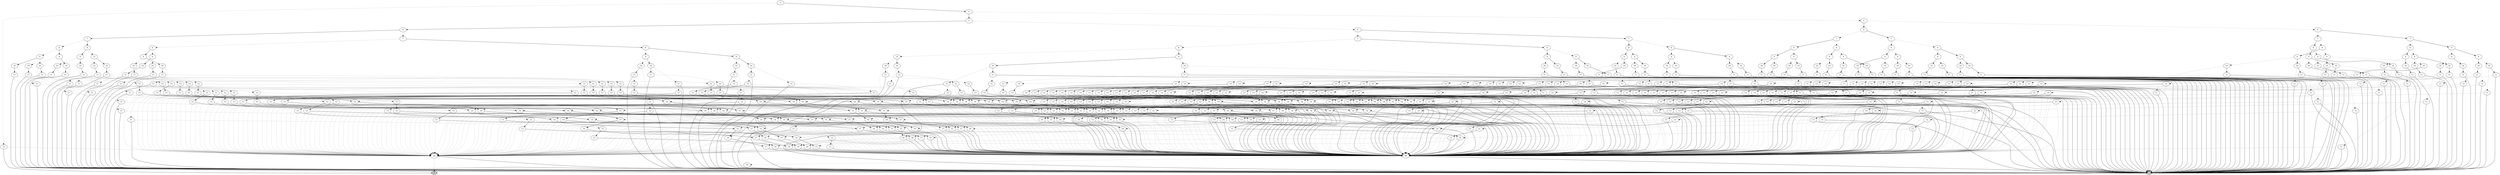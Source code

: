 digraph G {
0 [shape=box, label="0", style=filled, shape=box, height=0.3, width=0.3];
1 [shape=box, label="1", style=filled, shape=box, height=0.3, width=0.3];
197391 [label="3"];
197391 -> 193586 [style=dotted];
197391 -> 197390 [style=filled];
193586 [label="11"];
193586 -> 42 [style=dotted];
193586 -> 0 [style=filled];
42 [label="20"];
42 -> 0 [style=dotted];
42 -> 1 [style=filled];
197390 [label="4"];
197390 -> 197134 [style=dotted];
197390 -> 197389 [style=filled];
197134 [label="5"];
197134 -> 196974 [style=dotted];
197134 -> 197133 [style=filled];
196974 [label="6"];
196974 -> 196878 [style=dotted];
196974 -> 196973 [style=filled];
196878 [label="7"];
196878 -> 196822 [style=dotted];
196878 -> 196877 [style=filled];
196822 [label="8"];
196822 -> 196790 [style=dotted];
196822 -> 196821 [style=filled];
196790 [label="9"];
196790 -> 196772 [style=dotted];
196790 -> 196789 [style=filled];
196772 [label="10"];
196772 -> 196762 [style=dotted];
196772 -> 196771 [style=filled];
196762 [label="11"];
196762 -> 196761 [style=dotted];
196762 -> 1 [style=filled];
196761 [label="20"];
196761 -> 154 [style=dotted];
196761 -> 1 [style=filled];
154 [label="76"];
154 -> 0 [style=dotted];
154 -> 1 [style=filled];
196771 [label="11"];
196771 -> 196770 [style=dotted];
196771 -> 1 [style=filled];
196770 [label="12"];
196770 -> 196761 [style=dotted];
196770 -> 196769 [style=filled];
196769 [label="13"];
196769 -> 196768 [style=dotted];
196769 -> 196761 [style=filled];
196768 [label="14"];
196768 -> 196767 [style=dotted];
196768 -> 196761 [style=filled];
196767 [label="15"];
196767 -> 196766 [style=dotted];
196767 -> 196761 [style=filled];
196766 [label="16"];
196766 -> 196765 [style=dotted];
196766 -> 196761 [style=filled];
196765 [label="17"];
196765 -> 196764 [style=dotted];
196765 -> 196761 [style=filled];
196764 [label="18"];
196764 -> 196763 [style=dotted];
196764 -> 196761 [style=filled];
196763 [label="19"];
196763 -> 42 [style=dotted];
196763 -> 196761 [style=filled];
196789 [label="10"];
196789 -> 196780 [style=dotted];
196789 -> 196788 [style=filled];
196780 [label="11"];
196780 -> 196779 [style=dotted];
196780 -> 1 [style=filled];
196779 [label="12"];
196779 -> 196761 [style=dotted];
196779 -> 196778 [style=filled];
196778 [label="13"];
196778 -> 196777 [style=dotted];
196778 -> 196761 [style=filled];
196777 [label="14"];
196777 -> 196776 [style=dotted];
196777 -> 196761 [style=filled];
196776 [label="15"];
196776 -> 196775 [style=dotted];
196776 -> 196761 [style=filled];
196775 [label="16"];
196775 -> 196774 [style=dotted];
196775 -> 196761 [style=filled];
196774 [label="17"];
196774 -> 196773 [style=dotted];
196774 -> 196761 [style=filled];
196773 [label="18"];
196773 -> 42 [style=dotted];
196773 -> 196761 [style=filled];
196788 [label="11"];
196788 -> 196787 [style=dotted];
196788 -> 1 [style=filled];
196787 [label="12"];
196787 -> 196761 [style=dotted];
196787 -> 196786 [style=filled];
196786 [label="13"];
196786 -> 196785 [style=dotted];
196786 -> 196761 [style=filled];
196785 [label="14"];
196785 -> 196784 [style=dotted];
196785 -> 196761 [style=filled];
196784 [label="15"];
196784 -> 196783 [style=dotted];
196784 -> 196761 [style=filled];
196783 [label="16"];
196783 -> 196782 [style=dotted];
196783 -> 196761 [style=filled];
196782 [label="17"];
196782 -> 196781 [style=dotted];
196782 -> 196761 [style=filled];
196781 [label="18"];
196781 -> 42 [style=dotted];
196781 -> 196763 [style=filled];
196821 [label="9"];
196821 -> 196805 [style=dotted];
196821 -> 196820 [style=filled];
196805 [label="10"];
196805 -> 196797 [style=dotted];
196805 -> 196804 [style=filled];
196797 [label="11"];
196797 -> 196796 [style=dotted];
196797 -> 1 [style=filled];
196796 [label="12"];
196796 -> 196761 [style=dotted];
196796 -> 196795 [style=filled];
196795 [label="13"];
196795 -> 196794 [style=dotted];
196795 -> 196761 [style=filled];
196794 [label="14"];
196794 -> 196793 [style=dotted];
196794 -> 196761 [style=filled];
196793 [label="15"];
196793 -> 196792 [style=dotted];
196793 -> 196761 [style=filled];
196792 [label="16"];
196792 -> 196791 [style=dotted];
196792 -> 196761 [style=filled];
196791 [label="17"];
196791 -> 42 [style=dotted];
196791 -> 196761 [style=filled];
196804 [label="11"];
196804 -> 196803 [style=dotted];
196804 -> 1 [style=filled];
196803 [label="12"];
196803 -> 196761 [style=dotted];
196803 -> 196802 [style=filled];
196802 [label="13"];
196802 -> 196801 [style=dotted];
196802 -> 196761 [style=filled];
196801 [label="14"];
196801 -> 196800 [style=dotted];
196801 -> 196761 [style=filled];
196800 [label="15"];
196800 -> 196799 [style=dotted];
196800 -> 196761 [style=filled];
196799 [label="16"];
196799 -> 196798 [style=dotted];
196799 -> 196761 [style=filled];
196798 [label="17"];
196798 -> 42 [style=dotted];
196798 -> 196764 [style=filled];
196820 [label="10"];
196820 -> 196812 [style=dotted];
196820 -> 196819 [style=filled];
196812 [label="11"];
196812 -> 196811 [style=dotted];
196812 -> 1 [style=filled];
196811 [label="12"];
196811 -> 196761 [style=dotted];
196811 -> 196810 [style=filled];
196810 [label="13"];
196810 -> 196809 [style=dotted];
196810 -> 196761 [style=filled];
196809 [label="14"];
196809 -> 196808 [style=dotted];
196809 -> 196761 [style=filled];
196808 [label="15"];
196808 -> 196807 [style=dotted];
196808 -> 196761 [style=filled];
196807 [label="16"];
196807 -> 196806 [style=dotted];
196807 -> 196761 [style=filled];
196806 [label="17"];
196806 -> 42 [style=dotted];
196806 -> 196773 [style=filled];
196819 [label="11"];
196819 -> 196818 [style=dotted];
196819 -> 1 [style=filled];
196818 [label="12"];
196818 -> 196761 [style=dotted];
196818 -> 196817 [style=filled];
196817 [label="13"];
196817 -> 196816 [style=dotted];
196817 -> 196761 [style=filled];
196816 [label="14"];
196816 -> 196815 [style=dotted];
196816 -> 196761 [style=filled];
196815 [label="15"];
196815 -> 196814 [style=dotted];
196815 -> 196761 [style=filled];
196814 [label="16"];
196814 -> 196813 [style=dotted];
196814 -> 196761 [style=filled];
196813 [label="17"];
196813 -> 42 [style=dotted];
196813 -> 196781 [style=filled];
196877 [label="8"];
196877 -> 196849 [style=dotted];
196877 -> 196876 [style=filled];
196849 [label="9"];
196849 -> 196835 [style=dotted];
196849 -> 196848 [style=filled];
196835 [label="10"];
196835 -> 196828 [style=dotted];
196835 -> 196834 [style=filled];
196828 [label="11"];
196828 -> 196827 [style=dotted];
196828 -> 1 [style=filled];
196827 [label="12"];
196827 -> 196761 [style=dotted];
196827 -> 196826 [style=filled];
196826 [label="13"];
196826 -> 196825 [style=dotted];
196826 -> 196761 [style=filled];
196825 [label="14"];
196825 -> 196824 [style=dotted];
196825 -> 196761 [style=filled];
196824 [label="15"];
196824 -> 196823 [style=dotted];
196824 -> 196761 [style=filled];
196823 [label="16"];
196823 -> 42 [style=dotted];
196823 -> 196761 [style=filled];
196834 [label="11"];
196834 -> 196833 [style=dotted];
196834 -> 1 [style=filled];
196833 [label="12"];
196833 -> 196761 [style=dotted];
196833 -> 196832 [style=filled];
196832 [label="13"];
196832 -> 196831 [style=dotted];
196832 -> 196761 [style=filled];
196831 [label="14"];
196831 -> 196830 [style=dotted];
196831 -> 196761 [style=filled];
196830 [label="15"];
196830 -> 196829 [style=dotted];
196830 -> 196761 [style=filled];
196829 [label="16"];
196829 -> 42 [style=dotted];
196829 -> 196765 [style=filled];
196848 [label="10"];
196848 -> 196841 [style=dotted];
196848 -> 196847 [style=filled];
196841 [label="11"];
196841 -> 196840 [style=dotted];
196841 -> 1 [style=filled];
196840 [label="12"];
196840 -> 196761 [style=dotted];
196840 -> 196839 [style=filled];
196839 [label="13"];
196839 -> 196838 [style=dotted];
196839 -> 196761 [style=filled];
196838 [label="14"];
196838 -> 196837 [style=dotted];
196838 -> 196761 [style=filled];
196837 [label="15"];
196837 -> 196836 [style=dotted];
196837 -> 196761 [style=filled];
196836 [label="16"];
196836 -> 42 [style=dotted];
196836 -> 196774 [style=filled];
196847 [label="11"];
196847 -> 196846 [style=dotted];
196847 -> 1 [style=filled];
196846 [label="12"];
196846 -> 196761 [style=dotted];
196846 -> 196845 [style=filled];
196845 [label="13"];
196845 -> 196844 [style=dotted];
196845 -> 196761 [style=filled];
196844 [label="14"];
196844 -> 196843 [style=dotted];
196844 -> 196761 [style=filled];
196843 [label="15"];
196843 -> 196842 [style=dotted];
196843 -> 196761 [style=filled];
196842 [label="16"];
196842 -> 42 [style=dotted];
196842 -> 196782 [style=filled];
196876 [label="9"];
196876 -> 196862 [style=dotted];
196876 -> 196875 [style=filled];
196862 [label="10"];
196862 -> 196855 [style=dotted];
196862 -> 196861 [style=filled];
196855 [label="11"];
196855 -> 196854 [style=dotted];
196855 -> 1 [style=filled];
196854 [label="12"];
196854 -> 196761 [style=dotted];
196854 -> 196853 [style=filled];
196853 [label="13"];
196853 -> 196852 [style=dotted];
196853 -> 196761 [style=filled];
196852 [label="14"];
196852 -> 196851 [style=dotted];
196852 -> 196761 [style=filled];
196851 [label="15"];
196851 -> 196850 [style=dotted];
196851 -> 196761 [style=filled];
196850 [label="16"];
196850 -> 42 [style=dotted];
196850 -> 196791 [style=filled];
196861 [label="11"];
196861 -> 196860 [style=dotted];
196861 -> 1 [style=filled];
196860 [label="12"];
196860 -> 196761 [style=dotted];
196860 -> 196859 [style=filled];
196859 [label="13"];
196859 -> 196858 [style=dotted];
196859 -> 196761 [style=filled];
196858 [label="14"];
196858 -> 196857 [style=dotted];
196858 -> 196761 [style=filled];
196857 [label="15"];
196857 -> 196856 [style=dotted];
196857 -> 196761 [style=filled];
196856 [label="16"];
196856 -> 42 [style=dotted];
196856 -> 196798 [style=filled];
196875 [label="10"];
196875 -> 196868 [style=dotted];
196875 -> 196874 [style=filled];
196868 [label="11"];
196868 -> 196867 [style=dotted];
196868 -> 1 [style=filled];
196867 [label="12"];
196867 -> 196761 [style=dotted];
196867 -> 196866 [style=filled];
196866 [label="13"];
196866 -> 196865 [style=dotted];
196866 -> 196761 [style=filled];
196865 [label="14"];
196865 -> 196864 [style=dotted];
196865 -> 196761 [style=filled];
196864 [label="15"];
196864 -> 196863 [style=dotted];
196864 -> 196761 [style=filled];
196863 [label="16"];
196863 -> 42 [style=dotted];
196863 -> 196806 [style=filled];
196874 [label="11"];
196874 -> 196873 [style=dotted];
196874 -> 1 [style=filled];
196873 [label="12"];
196873 -> 196761 [style=dotted];
196873 -> 196872 [style=filled];
196872 [label="13"];
196872 -> 196871 [style=dotted];
196872 -> 196761 [style=filled];
196871 [label="14"];
196871 -> 196870 [style=dotted];
196871 -> 196761 [style=filled];
196870 [label="15"];
196870 -> 196869 [style=dotted];
196870 -> 196761 [style=filled];
196869 [label="16"];
196869 -> 42 [style=dotted];
196869 -> 196813 [style=filled];
196973 [label="7"];
196973 -> 196925 [style=dotted];
196973 -> 196972 [style=filled];
196925 [label="8"];
196925 -> 196901 [style=dotted];
196925 -> 196924 [style=filled];
196901 [label="9"];
196901 -> 196889 [style=dotted];
196901 -> 196900 [style=filled];
196889 [label="10"];
196889 -> 196883 [style=dotted];
196889 -> 196888 [style=filled];
196883 [label="11"];
196883 -> 196882 [style=dotted];
196883 -> 1 [style=filled];
196882 [label="12"];
196882 -> 196761 [style=dotted];
196882 -> 196881 [style=filled];
196881 [label="13"];
196881 -> 196880 [style=dotted];
196881 -> 196761 [style=filled];
196880 [label="14"];
196880 -> 196879 [style=dotted];
196880 -> 196761 [style=filled];
196879 [label="15"];
196879 -> 42 [style=dotted];
196879 -> 196761 [style=filled];
196888 [label="11"];
196888 -> 196887 [style=dotted];
196888 -> 1 [style=filled];
196887 [label="12"];
196887 -> 196761 [style=dotted];
196887 -> 196886 [style=filled];
196886 [label="13"];
196886 -> 196885 [style=dotted];
196886 -> 196761 [style=filled];
196885 [label="14"];
196885 -> 196884 [style=dotted];
196885 -> 196761 [style=filled];
196884 [label="15"];
196884 -> 42 [style=dotted];
196884 -> 196766 [style=filled];
196900 [label="10"];
196900 -> 196894 [style=dotted];
196900 -> 196899 [style=filled];
196894 [label="11"];
196894 -> 196893 [style=dotted];
196894 -> 1 [style=filled];
196893 [label="12"];
196893 -> 196761 [style=dotted];
196893 -> 196892 [style=filled];
196892 [label="13"];
196892 -> 196891 [style=dotted];
196892 -> 196761 [style=filled];
196891 [label="14"];
196891 -> 196890 [style=dotted];
196891 -> 196761 [style=filled];
196890 [label="15"];
196890 -> 42 [style=dotted];
196890 -> 196775 [style=filled];
196899 [label="11"];
196899 -> 196898 [style=dotted];
196899 -> 1 [style=filled];
196898 [label="12"];
196898 -> 196761 [style=dotted];
196898 -> 196897 [style=filled];
196897 [label="13"];
196897 -> 196896 [style=dotted];
196897 -> 196761 [style=filled];
196896 [label="14"];
196896 -> 196895 [style=dotted];
196896 -> 196761 [style=filled];
196895 [label="15"];
196895 -> 42 [style=dotted];
196895 -> 196783 [style=filled];
196924 [label="9"];
196924 -> 196912 [style=dotted];
196924 -> 196923 [style=filled];
196912 [label="10"];
196912 -> 196906 [style=dotted];
196912 -> 196911 [style=filled];
196906 [label="11"];
196906 -> 196905 [style=dotted];
196906 -> 1 [style=filled];
196905 [label="12"];
196905 -> 196761 [style=dotted];
196905 -> 196904 [style=filled];
196904 [label="13"];
196904 -> 196903 [style=dotted];
196904 -> 196761 [style=filled];
196903 [label="14"];
196903 -> 196902 [style=dotted];
196903 -> 196761 [style=filled];
196902 [label="15"];
196902 -> 42 [style=dotted];
196902 -> 196792 [style=filled];
196911 [label="11"];
196911 -> 196910 [style=dotted];
196911 -> 1 [style=filled];
196910 [label="12"];
196910 -> 196761 [style=dotted];
196910 -> 196909 [style=filled];
196909 [label="13"];
196909 -> 196908 [style=dotted];
196909 -> 196761 [style=filled];
196908 [label="14"];
196908 -> 196907 [style=dotted];
196908 -> 196761 [style=filled];
196907 [label="15"];
196907 -> 42 [style=dotted];
196907 -> 196799 [style=filled];
196923 [label="10"];
196923 -> 196917 [style=dotted];
196923 -> 196922 [style=filled];
196917 [label="11"];
196917 -> 196916 [style=dotted];
196917 -> 1 [style=filled];
196916 [label="12"];
196916 -> 196761 [style=dotted];
196916 -> 196915 [style=filled];
196915 [label="13"];
196915 -> 196914 [style=dotted];
196915 -> 196761 [style=filled];
196914 [label="14"];
196914 -> 196913 [style=dotted];
196914 -> 196761 [style=filled];
196913 [label="15"];
196913 -> 42 [style=dotted];
196913 -> 196807 [style=filled];
196922 [label="11"];
196922 -> 196921 [style=dotted];
196922 -> 1 [style=filled];
196921 [label="12"];
196921 -> 196761 [style=dotted];
196921 -> 196920 [style=filled];
196920 [label="13"];
196920 -> 196919 [style=dotted];
196920 -> 196761 [style=filled];
196919 [label="14"];
196919 -> 196918 [style=dotted];
196919 -> 196761 [style=filled];
196918 [label="15"];
196918 -> 42 [style=dotted];
196918 -> 196814 [style=filled];
196972 [label="8"];
196972 -> 196948 [style=dotted];
196972 -> 196971 [style=filled];
196948 [label="9"];
196948 -> 196936 [style=dotted];
196948 -> 196947 [style=filled];
196936 [label="10"];
196936 -> 196930 [style=dotted];
196936 -> 196935 [style=filled];
196930 [label="11"];
196930 -> 196929 [style=dotted];
196930 -> 1 [style=filled];
196929 [label="12"];
196929 -> 196761 [style=dotted];
196929 -> 196928 [style=filled];
196928 [label="13"];
196928 -> 196927 [style=dotted];
196928 -> 196761 [style=filled];
196927 [label="14"];
196927 -> 196926 [style=dotted];
196927 -> 196761 [style=filled];
196926 [label="15"];
196926 -> 42 [style=dotted];
196926 -> 196823 [style=filled];
196935 [label="11"];
196935 -> 196934 [style=dotted];
196935 -> 1 [style=filled];
196934 [label="12"];
196934 -> 196761 [style=dotted];
196934 -> 196933 [style=filled];
196933 [label="13"];
196933 -> 196932 [style=dotted];
196933 -> 196761 [style=filled];
196932 [label="14"];
196932 -> 196931 [style=dotted];
196932 -> 196761 [style=filled];
196931 [label="15"];
196931 -> 42 [style=dotted];
196931 -> 196829 [style=filled];
196947 [label="10"];
196947 -> 196941 [style=dotted];
196947 -> 196946 [style=filled];
196941 [label="11"];
196941 -> 196940 [style=dotted];
196941 -> 1 [style=filled];
196940 [label="12"];
196940 -> 196761 [style=dotted];
196940 -> 196939 [style=filled];
196939 [label="13"];
196939 -> 196938 [style=dotted];
196939 -> 196761 [style=filled];
196938 [label="14"];
196938 -> 196937 [style=dotted];
196938 -> 196761 [style=filled];
196937 [label="15"];
196937 -> 42 [style=dotted];
196937 -> 196836 [style=filled];
196946 [label="11"];
196946 -> 196945 [style=dotted];
196946 -> 1 [style=filled];
196945 [label="12"];
196945 -> 196761 [style=dotted];
196945 -> 196944 [style=filled];
196944 [label="13"];
196944 -> 196943 [style=dotted];
196944 -> 196761 [style=filled];
196943 [label="14"];
196943 -> 196942 [style=dotted];
196943 -> 196761 [style=filled];
196942 [label="15"];
196942 -> 42 [style=dotted];
196942 -> 196842 [style=filled];
196971 [label="9"];
196971 -> 196959 [style=dotted];
196971 -> 196970 [style=filled];
196959 [label="10"];
196959 -> 196953 [style=dotted];
196959 -> 196958 [style=filled];
196953 [label="11"];
196953 -> 196952 [style=dotted];
196953 -> 1 [style=filled];
196952 [label="12"];
196952 -> 196761 [style=dotted];
196952 -> 196951 [style=filled];
196951 [label="13"];
196951 -> 196950 [style=dotted];
196951 -> 196761 [style=filled];
196950 [label="14"];
196950 -> 196949 [style=dotted];
196950 -> 196761 [style=filled];
196949 [label="15"];
196949 -> 42 [style=dotted];
196949 -> 196850 [style=filled];
196958 [label="11"];
196958 -> 196957 [style=dotted];
196958 -> 1 [style=filled];
196957 [label="12"];
196957 -> 196761 [style=dotted];
196957 -> 196956 [style=filled];
196956 [label="13"];
196956 -> 196955 [style=dotted];
196956 -> 196761 [style=filled];
196955 [label="14"];
196955 -> 196954 [style=dotted];
196955 -> 196761 [style=filled];
196954 [label="15"];
196954 -> 42 [style=dotted];
196954 -> 196856 [style=filled];
196970 [label="10"];
196970 -> 196964 [style=dotted];
196970 -> 196969 [style=filled];
196964 [label="11"];
196964 -> 196963 [style=dotted];
196964 -> 1 [style=filled];
196963 [label="12"];
196963 -> 196761 [style=dotted];
196963 -> 196962 [style=filled];
196962 [label="13"];
196962 -> 196961 [style=dotted];
196962 -> 196761 [style=filled];
196961 [label="14"];
196961 -> 196960 [style=dotted];
196961 -> 196761 [style=filled];
196960 [label="15"];
196960 -> 42 [style=dotted];
196960 -> 196863 [style=filled];
196969 [label="11"];
196969 -> 196968 [style=dotted];
196969 -> 1 [style=filled];
196968 [label="12"];
196968 -> 196761 [style=dotted];
196968 -> 196967 [style=filled];
196967 [label="13"];
196967 -> 196966 [style=dotted];
196967 -> 196761 [style=filled];
196966 [label="14"];
196966 -> 196965 [style=dotted];
196966 -> 196761 [style=filled];
196965 [label="15"];
196965 -> 42 [style=dotted];
196965 -> 196869 [style=filled];
197133 [label="6"];
197133 -> 197053 [style=dotted];
197133 -> 197132 [style=filled];
197053 [label="7"];
197053 -> 197013 [style=dotted];
197053 -> 197052 [style=filled];
197013 [label="8"];
197013 -> 196993 [style=dotted];
197013 -> 197012 [style=filled];
196993 [label="9"];
196993 -> 196983 [style=dotted];
196993 -> 196992 [style=filled];
196983 [label="10"];
196983 -> 196978 [style=dotted];
196983 -> 196982 [style=filled];
196978 [label="11"];
196978 -> 196977 [style=dotted];
196978 -> 1 [style=filled];
196977 [label="12"];
196977 -> 196761 [style=dotted];
196977 -> 196976 [style=filled];
196976 [label="13"];
196976 -> 196975 [style=dotted];
196976 -> 196761 [style=filled];
196975 [label="14"];
196975 -> 42 [style=dotted];
196975 -> 196761 [style=filled];
196982 [label="11"];
196982 -> 196981 [style=dotted];
196982 -> 1 [style=filled];
196981 [label="12"];
196981 -> 196761 [style=dotted];
196981 -> 196980 [style=filled];
196980 [label="13"];
196980 -> 196979 [style=dotted];
196980 -> 196761 [style=filled];
196979 [label="14"];
196979 -> 42 [style=dotted];
196979 -> 196767 [style=filled];
196992 [label="10"];
196992 -> 196987 [style=dotted];
196992 -> 196991 [style=filled];
196987 [label="11"];
196987 -> 196986 [style=dotted];
196987 -> 1 [style=filled];
196986 [label="12"];
196986 -> 196761 [style=dotted];
196986 -> 196985 [style=filled];
196985 [label="13"];
196985 -> 196984 [style=dotted];
196985 -> 196761 [style=filled];
196984 [label="14"];
196984 -> 42 [style=dotted];
196984 -> 196776 [style=filled];
196991 [label="11"];
196991 -> 196990 [style=dotted];
196991 -> 1 [style=filled];
196990 [label="12"];
196990 -> 196761 [style=dotted];
196990 -> 196989 [style=filled];
196989 [label="13"];
196989 -> 196988 [style=dotted];
196989 -> 196761 [style=filled];
196988 [label="14"];
196988 -> 42 [style=dotted];
196988 -> 196784 [style=filled];
197012 [label="9"];
197012 -> 197002 [style=dotted];
197012 -> 197011 [style=filled];
197002 [label="10"];
197002 -> 196997 [style=dotted];
197002 -> 197001 [style=filled];
196997 [label="11"];
196997 -> 196996 [style=dotted];
196997 -> 1 [style=filled];
196996 [label="12"];
196996 -> 196761 [style=dotted];
196996 -> 196995 [style=filled];
196995 [label="13"];
196995 -> 196994 [style=dotted];
196995 -> 196761 [style=filled];
196994 [label="14"];
196994 -> 42 [style=dotted];
196994 -> 196793 [style=filled];
197001 [label="11"];
197001 -> 197000 [style=dotted];
197001 -> 1 [style=filled];
197000 [label="12"];
197000 -> 196761 [style=dotted];
197000 -> 196999 [style=filled];
196999 [label="13"];
196999 -> 196998 [style=dotted];
196999 -> 196761 [style=filled];
196998 [label="14"];
196998 -> 42 [style=dotted];
196998 -> 196800 [style=filled];
197011 [label="10"];
197011 -> 197006 [style=dotted];
197011 -> 197010 [style=filled];
197006 [label="11"];
197006 -> 197005 [style=dotted];
197006 -> 1 [style=filled];
197005 [label="12"];
197005 -> 196761 [style=dotted];
197005 -> 197004 [style=filled];
197004 [label="13"];
197004 -> 197003 [style=dotted];
197004 -> 196761 [style=filled];
197003 [label="14"];
197003 -> 42 [style=dotted];
197003 -> 196808 [style=filled];
197010 [label="11"];
197010 -> 197009 [style=dotted];
197010 -> 1 [style=filled];
197009 [label="12"];
197009 -> 196761 [style=dotted];
197009 -> 197008 [style=filled];
197008 [label="13"];
197008 -> 197007 [style=dotted];
197008 -> 196761 [style=filled];
197007 [label="14"];
197007 -> 42 [style=dotted];
197007 -> 196815 [style=filled];
197052 [label="8"];
197052 -> 197032 [style=dotted];
197052 -> 197051 [style=filled];
197032 [label="9"];
197032 -> 197022 [style=dotted];
197032 -> 197031 [style=filled];
197022 [label="10"];
197022 -> 197017 [style=dotted];
197022 -> 197021 [style=filled];
197017 [label="11"];
197017 -> 197016 [style=dotted];
197017 -> 1 [style=filled];
197016 [label="12"];
197016 -> 196761 [style=dotted];
197016 -> 197015 [style=filled];
197015 [label="13"];
197015 -> 197014 [style=dotted];
197015 -> 196761 [style=filled];
197014 [label="14"];
197014 -> 42 [style=dotted];
197014 -> 196824 [style=filled];
197021 [label="11"];
197021 -> 197020 [style=dotted];
197021 -> 1 [style=filled];
197020 [label="12"];
197020 -> 196761 [style=dotted];
197020 -> 197019 [style=filled];
197019 [label="13"];
197019 -> 197018 [style=dotted];
197019 -> 196761 [style=filled];
197018 [label="14"];
197018 -> 42 [style=dotted];
197018 -> 196830 [style=filled];
197031 [label="10"];
197031 -> 197026 [style=dotted];
197031 -> 197030 [style=filled];
197026 [label="11"];
197026 -> 197025 [style=dotted];
197026 -> 1 [style=filled];
197025 [label="12"];
197025 -> 196761 [style=dotted];
197025 -> 197024 [style=filled];
197024 [label="13"];
197024 -> 197023 [style=dotted];
197024 -> 196761 [style=filled];
197023 [label="14"];
197023 -> 42 [style=dotted];
197023 -> 196837 [style=filled];
197030 [label="11"];
197030 -> 197029 [style=dotted];
197030 -> 1 [style=filled];
197029 [label="12"];
197029 -> 196761 [style=dotted];
197029 -> 197028 [style=filled];
197028 [label="13"];
197028 -> 197027 [style=dotted];
197028 -> 196761 [style=filled];
197027 [label="14"];
197027 -> 42 [style=dotted];
197027 -> 196843 [style=filled];
197051 [label="9"];
197051 -> 197041 [style=dotted];
197051 -> 197050 [style=filled];
197041 [label="10"];
197041 -> 197036 [style=dotted];
197041 -> 197040 [style=filled];
197036 [label="11"];
197036 -> 197035 [style=dotted];
197036 -> 1 [style=filled];
197035 [label="12"];
197035 -> 196761 [style=dotted];
197035 -> 197034 [style=filled];
197034 [label="13"];
197034 -> 197033 [style=dotted];
197034 -> 196761 [style=filled];
197033 [label="14"];
197033 -> 42 [style=dotted];
197033 -> 196851 [style=filled];
197040 [label="11"];
197040 -> 197039 [style=dotted];
197040 -> 1 [style=filled];
197039 [label="12"];
197039 -> 196761 [style=dotted];
197039 -> 197038 [style=filled];
197038 [label="13"];
197038 -> 197037 [style=dotted];
197038 -> 196761 [style=filled];
197037 [label="14"];
197037 -> 42 [style=dotted];
197037 -> 196857 [style=filled];
197050 [label="10"];
197050 -> 197045 [style=dotted];
197050 -> 197049 [style=filled];
197045 [label="11"];
197045 -> 197044 [style=dotted];
197045 -> 1 [style=filled];
197044 [label="12"];
197044 -> 196761 [style=dotted];
197044 -> 197043 [style=filled];
197043 [label="13"];
197043 -> 197042 [style=dotted];
197043 -> 196761 [style=filled];
197042 [label="14"];
197042 -> 42 [style=dotted];
197042 -> 196864 [style=filled];
197049 [label="11"];
197049 -> 197048 [style=dotted];
197049 -> 1 [style=filled];
197048 [label="12"];
197048 -> 196761 [style=dotted];
197048 -> 197047 [style=filled];
197047 [label="13"];
197047 -> 197046 [style=dotted];
197047 -> 196761 [style=filled];
197046 [label="14"];
197046 -> 42 [style=dotted];
197046 -> 196870 [style=filled];
197132 [label="7"];
197132 -> 197092 [style=dotted];
197132 -> 197131 [style=filled];
197092 [label="8"];
197092 -> 197072 [style=dotted];
197092 -> 197091 [style=filled];
197072 [label="9"];
197072 -> 197062 [style=dotted];
197072 -> 197071 [style=filled];
197062 [label="10"];
197062 -> 197057 [style=dotted];
197062 -> 197061 [style=filled];
197057 [label="11"];
197057 -> 197056 [style=dotted];
197057 -> 1 [style=filled];
197056 [label="12"];
197056 -> 196761 [style=dotted];
197056 -> 197055 [style=filled];
197055 [label="13"];
197055 -> 197054 [style=dotted];
197055 -> 196761 [style=filled];
197054 [label="14"];
197054 -> 42 [style=dotted];
197054 -> 196879 [style=filled];
197061 [label="11"];
197061 -> 197060 [style=dotted];
197061 -> 1 [style=filled];
197060 [label="12"];
197060 -> 196761 [style=dotted];
197060 -> 197059 [style=filled];
197059 [label="13"];
197059 -> 197058 [style=dotted];
197059 -> 196761 [style=filled];
197058 [label="14"];
197058 -> 42 [style=dotted];
197058 -> 196884 [style=filled];
197071 [label="10"];
197071 -> 197066 [style=dotted];
197071 -> 197070 [style=filled];
197066 [label="11"];
197066 -> 197065 [style=dotted];
197066 -> 1 [style=filled];
197065 [label="12"];
197065 -> 196761 [style=dotted];
197065 -> 197064 [style=filled];
197064 [label="13"];
197064 -> 197063 [style=dotted];
197064 -> 196761 [style=filled];
197063 [label="14"];
197063 -> 42 [style=dotted];
197063 -> 196890 [style=filled];
197070 [label="11"];
197070 -> 197069 [style=dotted];
197070 -> 1 [style=filled];
197069 [label="12"];
197069 -> 196761 [style=dotted];
197069 -> 197068 [style=filled];
197068 [label="13"];
197068 -> 197067 [style=dotted];
197068 -> 196761 [style=filled];
197067 [label="14"];
197067 -> 42 [style=dotted];
197067 -> 196895 [style=filled];
197091 [label="9"];
197091 -> 197081 [style=dotted];
197091 -> 197090 [style=filled];
197081 [label="10"];
197081 -> 197076 [style=dotted];
197081 -> 197080 [style=filled];
197076 [label="11"];
197076 -> 197075 [style=dotted];
197076 -> 1 [style=filled];
197075 [label="12"];
197075 -> 196761 [style=dotted];
197075 -> 197074 [style=filled];
197074 [label="13"];
197074 -> 197073 [style=dotted];
197074 -> 196761 [style=filled];
197073 [label="14"];
197073 -> 42 [style=dotted];
197073 -> 196902 [style=filled];
197080 [label="11"];
197080 -> 197079 [style=dotted];
197080 -> 1 [style=filled];
197079 [label="12"];
197079 -> 196761 [style=dotted];
197079 -> 197078 [style=filled];
197078 [label="13"];
197078 -> 197077 [style=dotted];
197078 -> 196761 [style=filled];
197077 [label="14"];
197077 -> 42 [style=dotted];
197077 -> 196907 [style=filled];
197090 [label="10"];
197090 -> 197085 [style=dotted];
197090 -> 197089 [style=filled];
197085 [label="11"];
197085 -> 197084 [style=dotted];
197085 -> 1 [style=filled];
197084 [label="12"];
197084 -> 196761 [style=dotted];
197084 -> 197083 [style=filled];
197083 [label="13"];
197083 -> 197082 [style=dotted];
197083 -> 196761 [style=filled];
197082 [label="14"];
197082 -> 42 [style=dotted];
197082 -> 196913 [style=filled];
197089 [label="11"];
197089 -> 197088 [style=dotted];
197089 -> 1 [style=filled];
197088 [label="12"];
197088 -> 196761 [style=dotted];
197088 -> 197087 [style=filled];
197087 [label="13"];
197087 -> 197086 [style=dotted];
197087 -> 196761 [style=filled];
197086 [label="14"];
197086 -> 42 [style=dotted];
197086 -> 196918 [style=filled];
197131 [label="8"];
197131 -> 197111 [style=dotted];
197131 -> 197130 [style=filled];
197111 [label="9"];
197111 -> 197101 [style=dotted];
197111 -> 197110 [style=filled];
197101 [label="10"];
197101 -> 197096 [style=dotted];
197101 -> 197100 [style=filled];
197096 [label="11"];
197096 -> 197095 [style=dotted];
197096 -> 1 [style=filled];
197095 [label="12"];
197095 -> 196761 [style=dotted];
197095 -> 197094 [style=filled];
197094 [label="13"];
197094 -> 197093 [style=dotted];
197094 -> 196761 [style=filled];
197093 [label="14"];
197093 -> 42 [style=dotted];
197093 -> 196926 [style=filled];
197100 [label="11"];
197100 -> 197099 [style=dotted];
197100 -> 1 [style=filled];
197099 [label="12"];
197099 -> 196761 [style=dotted];
197099 -> 197098 [style=filled];
197098 [label="13"];
197098 -> 197097 [style=dotted];
197098 -> 196761 [style=filled];
197097 [label="14"];
197097 -> 42 [style=dotted];
197097 -> 196931 [style=filled];
197110 [label="10"];
197110 -> 197105 [style=dotted];
197110 -> 197109 [style=filled];
197105 [label="11"];
197105 -> 197104 [style=dotted];
197105 -> 1 [style=filled];
197104 [label="12"];
197104 -> 196761 [style=dotted];
197104 -> 197103 [style=filled];
197103 [label="13"];
197103 -> 197102 [style=dotted];
197103 -> 196761 [style=filled];
197102 [label="14"];
197102 -> 42 [style=dotted];
197102 -> 196937 [style=filled];
197109 [label="11"];
197109 -> 197108 [style=dotted];
197109 -> 1 [style=filled];
197108 [label="12"];
197108 -> 196761 [style=dotted];
197108 -> 197107 [style=filled];
197107 [label="13"];
197107 -> 197106 [style=dotted];
197107 -> 196761 [style=filled];
197106 [label="14"];
197106 -> 42 [style=dotted];
197106 -> 196942 [style=filled];
197130 [label="9"];
197130 -> 197120 [style=dotted];
197130 -> 197129 [style=filled];
197120 [label="10"];
197120 -> 197115 [style=dotted];
197120 -> 197119 [style=filled];
197115 [label="11"];
197115 -> 197114 [style=dotted];
197115 -> 1 [style=filled];
197114 [label="12"];
197114 -> 196761 [style=dotted];
197114 -> 197113 [style=filled];
197113 [label="13"];
197113 -> 197112 [style=dotted];
197113 -> 196761 [style=filled];
197112 [label="14"];
197112 -> 42 [style=dotted];
197112 -> 196949 [style=filled];
197119 [label="11"];
197119 -> 197118 [style=dotted];
197119 -> 1 [style=filled];
197118 [label="12"];
197118 -> 196761 [style=dotted];
197118 -> 197117 [style=filled];
197117 [label="13"];
197117 -> 197116 [style=dotted];
197117 -> 196761 [style=filled];
197116 [label="14"];
197116 -> 42 [style=dotted];
197116 -> 196954 [style=filled];
197129 [label="10"];
197129 -> 197124 [style=dotted];
197129 -> 197128 [style=filled];
197124 [label="11"];
197124 -> 197123 [style=dotted];
197124 -> 1 [style=filled];
197123 [label="12"];
197123 -> 196761 [style=dotted];
197123 -> 197122 [style=filled];
197122 [label="13"];
197122 -> 197121 [style=dotted];
197122 -> 196761 [style=filled];
197121 [label="14"];
197121 -> 42 [style=dotted];
197121 -> 196960 [style=filled];
197128 [label="11"];
197128 -> 197127 [style=dotted];
197128 -> 1 [style=filled];
197127 [label="12"];
197127 -> 196761 [style=dotted];
197127 -> 197126 [style=filled];
197126 [label="13"];
197126 -> 197125 [style=dotted];
197126 -> 196761 [style=filled];
197125 [label="14"];
197125 -> 42 [style=dotted];
197125 -> 196965 [style=filled];
197389 [label="5"];
197389 -> 197261 [style=dotted];
197389 -> 197388 [style=filled];
197261 [label="6"];
197261 -> 197197 [style=dotted];
197261 -> 197260 [style=filled];
197197 [label="7"];
197197 -> 197165 [style=dotted];
197197 -> 197196 [style=filled];
197165 [label="8"];
197165 -> 197149 [style=dotted];
197165 -> 197164 [style=filled];
197149 [label="9"];
197149 -> 197141 [style=dotted];
197149 -> 197148 [style=filled];
197141 [label="10"];
197141 -> 197137 [style=dotted];
197141 -> 197140 [style=filled];
197137 [label="11"];
197137 -> 197136 [style=dotted];
197137 -> 1 [style=filled];
197136 [label="12"];
197136 -> 196761 [style=dotted];
197136 -> 197135 [style=filled];
197135 [label="13"];
197135 -> 42 [style=dotted];
197135 -> 196761 [style=filled];
197140 [label="11"];
197140 -> 197139 [style=dotted];
197140 -> 1 [style=filled];
197139 [label="12"];
197139 -> 196761 [style=dotted];
197139 -> 197138 [style=filled];
197138 [label="13"];
197138 -> 42 [style=dotted];
197138 -> 196768 [style=filled];
197148 [label="10"];
197148 -> 197144 [style=dotted];
197148 -> 197147 [style=filled];
197144 [label="11"];
197144 -> 197143 [style=dotted];
197144 -> 1 [style=filled];
197143 [label="12"];
197143 -> 196761 [style=dotted];
197143 -> 197142 [style=filled];
197142 [label="13"];
197142 -> 42 [style=dotted];
197142 -> 196777 [style=filled];
197147 [label="11"];
197147 -> 197146 [style=dotted];
197147 -> 1 [style=filled];
197146 [label="12"];
197146 -> 196761 [style=dotted];
197146 -> 197145 [style=filled];
197145 [label="13"];
197145 -> 42 [style=dotted];
197145 -> 196785 [style=filled];
197164 [label="9"];
197164 -> 197156 [style=dotted];
197164 -> 197163 [style=filled];
197156 [label="10"];
197156 -> 197152 [style=dotted];
197156 -> 197155 [style=filled];
197152 [label="11"];
197152 -> 197151 [style=dotted];
197152 -> 1 [style=filled];
197151 [label="12"];
197151 -> 196761 [style=dotted];
197151 -> 197150 [style=filled];
197150 [label="13"];
197150 -> 42 [style=dotted];
197150 -> 196794 [style=filled];
197155 [label="11"];
197155 -> 197154 [style=dotted];
197155 -> 1 [style=filled];
197154 [label="12"];
197154 -> 196761 [style=dotted];
197154 -> 197153 [style=filled];
197153 [label="13"];
197153 -> 42 [style=dotted];
197153 -> 196801 [style=filled];
197163 [label="10"];
197163 -> 197159 [style=dotted];
197163 -> 197162 [style=filled];
197159 [label="11"];
197159 -> 197158 [style=dotted];
197159 -> 1 [style=filled];
197158 [label="12"];
197158 -> 196761 [style=dotted];
197158 -> 197157 [style=filled];
197157 [label="13"];
197157 -> 42 [style=dotted];
197157 -> 196809 [style=filled];
197162 [label="11"];
197162 -> 197161 [style=dotted];
197162 -> 1 [style=filled];
197161 [label="12"];
197161 -> 196761 [style=dotted];
197161 -> 197160 [style=filled];
197160 [label="13"];
197160 -> 42 [style=dotted];
197160 -> 196816 [style=filled];
197196 [label="8"];
197196 -> 197180 [style=dotted];
197196 -> 197195 [style=filled];
197180 [label="9"];
197180 -> 197172 [style=dotted];
197180 -> 197179 [style=filled];
197172 [label="10"];
197172 -> 197168 [style=dotted];
197172 -> 197171 [style=filled];
197168 [label="11"];
197168 -> 197167 [style=dotted];
197168 -> 1 [style=filled];
197167 [label="12"];
197167 -> 196761 [style=dotted];
197167 -> 197166 [style=filled];
197166 [label="13"];
197166 -> 42 [style=dotted];
197166 -> 196825 [style=filled];
197171 [label="11"];
197171 -> 197170 [style=dotted];
197171 -> 1 [style=filled];
197170 [label="12"];
197170 -> 196761 [style=dotted];
197170 -> 197169 [style=filled];
197169 [label="13"];
197169 -> 42 [style=dotted];
197169 -> 196831 [style=filled];
197179 [label="10"];
197179 -> 197175 [style=dotted];
197179 -> 197178 [style=filled];
197175 [label="11"];
197175 -> 197174 [style=dotted];
197175 -> 1 [style=filled];
197174 [label="12"];
197174 -> 196761 [style=dotted];
197174 -> 197173 [style=filled];
197173 [label="13"];
197173 -> 42 [style=dotted];
197173 -> 196838 [style=filled];
197178 [label="11"];
197178 -> 197177 [style=dotted];
197178 -> 1 [style=filled];
197177 [label="12"];
197177 -> 196761 [style=dotted];
197177 -> 197176 [style=filled];
197176 [label="13"];
197176 -> 42 [style=dotted];
197176 -> 196844 [style=filled];
197195 [label="9"];
197195 -> 197187 [style=dotted];
197195 -> 197194 [style=filled];
197187 [label="10"];
197187 -> 197183 [style=dotted];
197187 -> 197186 [style=filled];
197183 [label="11"];
197183 -> 197182 [style=dotted];
197183 -> 1 [style=filled];
197182 [label="12"];
197182 -> 196761 [style=dotted];
197182 -> 197181 [style=filled];
197181 [label="13"];
197181 -> 42 [style=dotted];
197181 -> 196852 [style=filled];
197186 [label="11"];
197186 -> 197185 [style=dotted];
197186 -> 1 [style=filled];
197185 [label="12"];
197185 -> 196761 [style=dotted];
197185 -> 197184 [style=filled];
197184 [label="13"];
197184 -> 42 [style=dotted];
197184 -> 196858 [style=filled];
197194 [label="10"];
197194 -> 197190 [style=dotted];
197194 -> 197193 [style=filled];
197190 [label="11"];
197190 -> 197189 [style=dotted];
197190 -> 1 [style=filled];
197189 [label="12"];
197189 -> 196761 [style=dotted];
197189 -> 197188 [style=filled];
197188 [label="13"];
197188 -> 42 [style=dotted];
197188 -> 196865 [style=filled];
197193 [label="11"];
197193 -> 197192 [style=dotted];
197193 -> 1 [style=filled];
197192 [label="12"];
197192 -> 196761 [style=dotted];
197192 -> 197191 [style=filled];
197191 [label="13"];
197191 -> 42 [style=dotted];
197191 -> 196871 [style=filled];
197260 [label="7"];
197260 -> 197228 [style=dotted];
197260 -> 197259 [style=filled];
197228 [label="8"];
197228 -> 197212 [style=dotted];
197228 -> 197227 [style=filled];
197212 [label="9"];
197212 -> 197204 [style=dotted];
197212 -> 197211 [style=filled];
197204 [label="10"];
197204 -> 197200 [style=dotted];
197204 -> 197203 [style=filled];
197200 [label="11"];
197200 -> 197199 [style=dotted];
197200 -> 1 [style=filled];
197199 [label="12"];
197199 -> 196761 [style=dotted];
197199 -> 197198 [style=filled];
197198 [label="13"];
197198 -> 42 [style=dotted];
197198 -> 196880 [style=filled];
197203 [label="11"];
197203 -> 197202 [style=dotted];
197203 -> 1 [style=filled];
197202 [label="12"];
197202 -> 196761 [style=dotted];
197202 -> 197201 [style=filled];
197201 [label="13"];
197201 -> 42 [style=dotted];
197201 -> 196885 [style=filled];
197211 [label="10"];
197211 -> 197207 [style=dotted];
197211 -> 197210 [style=filled];
197207 [label="11"];
197207 -> 197206 [style=dotted];
197207 -> 1 [style=filled];
197206 [label="12"];
197206 -> 196761 [style=dotted];
197206 -> 197205 [style=filled];
197205 [label="13"];
197205 -> 42 [style=dotted];
197205 -> 196891 [style=filled];
197210 [label="11"];
197210 -> 197209 [style=dotted];
197210 -> 1 [style=filled];
197209 [label="12"];
197209 -> 196761 [style=dotted];
197209 -> 197208 [style=filled];
197208 [label="13"];
197208 -> 42 [style=dotted];
197208 -> 196896 [style=filled];
197227 [label="9"];
197227 -> 197219 [style=dotted];
197227 -> 197226 [style=filled];
197219 [label="10"];
197219 -> 197215 [style=dotted];
197219 -> 197218 [style=filled];
197215 [label="11"];
197215 -> 197214 [style=dotted];
197215 -> 1 [style=filled];
197214 [label="12"];
197214 -> 196761 [style=dotted];
197214 -> 197213 [style=filled];
197213 [label="13"];
197213 -> 42 [style=dotted];
197213 -> 196903 [style=filled];
197218 [label="11"];
197218 -> 197217 [style=dotted];
197218 -> 1 [style=filled];
197217 [label="12"];
197217 -> 196761 [style=dotted];
197217 -> 197216 [style=filled];
197216 [label="13"];
197216 -> 42 [style=dotted];
197216 -> 196908 [style=filled];
197226 [label="10"];
197226 -> 197222 [style=dotted];
197226 -> 197225 [style=filled];
197222 [label="11"];
197222 -> 197221 [style=dotted];
197222 -> 1 [style=filled];
197221 [label="12"];
197221 -> 196761 [style=dotted];
197221 -> 197220 [style=filled];
197220 [label="13"];
197220 -> 42 [style=dotted];
197220 -> 196914 [style=filled];
197225 [label="11"];
197225 -> 197224 [style=dotted];
197225 -> 1 [style=filled];
197224 [label="12"];
197224 -> 196761 [style=dotted];
197224 -> 197223 [style=filled];
197223 [label="13"];
197223 -> 42 [style=dotted];
197223 -> 196919 [style=filled];
197259 [label="8"];
197259 -> 197243 [style=dotted];
197259 -> 197258 [style=filled];
197243 [label="9"];
197243 -> 197235 [style=dotted];
197243 -> 197242 [style=filled];
197235 [label="10"];
197235 -> 197231 [style=dotted];
197235 -> 197234 [style=filled];
197231 [label="11"];
197231 -> 197230 [style=dotted];
197231 -> 1 [style=filled];
197230 [label="12"];
197230 -> 196761 [style=dotted];
197230 -> 197229 [style=filled];
197229 [label="13"];
197229 -> 42 [style=dotted];
197229 -> 196927 [style=filled];
197234 [label="11"];
197234 -> 197233 [style=dotted];
197234 -> 1 [style=filled];
197233 [label="12"];
197233 -> 196761 [style=dotted];
197233 -> 197232 [style=filled];
197232 [label="13"];
197232 -> 42 [style=dotted];
197232 -> 196932 [style=filled];
197242 [label="10"];
197242 -> 197238 [style=dotted];
197242 -> 197241 [style=filled];
197238 [label="11"];
197238 -> 197237 [style=dotted];
197238 -> 1 [style=filled];
197237 [label="12"];
197237 -> 196761 [style=dotted];
197237 -> 197236 [style=filled];
197236 [label="13"];
197236 -> 42 [style=dotted];
197236 -> 196938 [style=filled];
197241 [label="11"];
197241 -> 197240 [style=dotted];
197241 -> 1 [style=filled];
197240 [label="12"];
197240 -> 196761 [style=dotted];
197240 -> 197239 [style=filled];
197239 [label="13"];
197239 -> 42 [style=dotted];
197239 -> 196943 [style=filled];
197258 [label="9"];
197258 -> 197250 [style=dotted];
197258 -> 197257 [style=filled];
197250 [label="10"];
197250 -> 197246 [style=dotted];
197250 -> 197249 [style=filled];
197246 [label="11"];
197246 -> 197245 [style=dotted];
197246 -> 1 [style=filled];
197245 [label="12"];
197245 -> 196761 [style=dotted];
197245 -> 197244 [style=filled];
197244 [label="13"];
197244 -> 42 [style=dotted];
197244 -> 196950 [style=filled];
197249 [label="11"];
197249 -> 197248 [style=dotted];
197249 -> 1 [style=filled];
197248 [label="12"];
197248 -> 196761 [style=dotted];
197248 -> 197247 [style=filled];
197247 [label="13"];
197247 -> 42 [style=dotted];
197247 -> 196955 [style=filled];
197257 [label="10"];
197257 -> 197253 [style=dotted];
197257 -> 197256 [style=filled];
197253 [label="11"];
197253 -> 197252 [style=dotted];
197253 -> 1 [style=filled];
197252 [label="12"];
197252 -> 196761 [style=dotted];
197252 -> 197251 [style=filled];
197251 [label="13"];
197251 -> 42 [style=dotted];
197251 -> 196961 [style=filled];
197256 [label="11"];
197256 -> 197255 [style=dotted];
197256 -> 1 [style=filled];
197255 [label="12"];
197255 -> 196761 [style=dotted];
197255 -> 197254 [style=filled];
197254 [label="13"];
197254 -> 42 [style=dotted];
197254 -> 196966 [style=filled];
197388 [label="6"];
197388 -> 197324 [style=dotted];
197388 -> 197387 [style=filled];
197324 [label="7"];
197324 -> 197292 [style=dotted];
197324 -> 197323 [style=filled];
197292 [label="8"];
197292 -> 197276 [style=dotted];
197292 -> 197291 [style=filled];
197276 [label="9"];
197276 -> 197268 [style=dotted];
197276 -> 197275 [style=filled];
197268 [label="10"];
197268 -> 197264 [style=dotted];
197268 -> 197267 [style=filled];
197264 [label="11"];
197264 -> 197263 [style=dotted];
197264 -> 1 [style=filled];
197263 [label="12"];
197263 -> 196761 [style=dotted];
197263 -> 197262 [style=filled];
197262 [label="13"];
197262 -> 42 [style=dotted];
197262 -> 196975 [style=filled];
197267 [label="11"];
197267 -> 197266 [style=dotted];
197267 -> 1 [style=filled];
197266 [label="12"];
197266 -> 196761 [style=dotted];
197266 -> 197265 [style=filled];
197265 [label="13"];
197265 -> 42 [style=dotted];
197265 -> 196979 [style=filled];
197275 [label="10"];
197275 -> 197271 [style=dotted];
197275 -> 197274 [style=filled];
197271 [label="11"];
197271 -> 197270 [style=dotted];
197271 -> 1 [style=filled];
197270 [label="12"];
197270 -> 196761 [style=dotted];
197270 -> 197269 [style=filled];
197269 [label="13"];
197269 -> 42 [style=dotted];
197269 -> 196984 [style=filled];
197274 [label="11"];
197274 -> 197273 [style=dotted];
197274 -> 1 [style=filled];
197273 [label="12"];
197273 -> 196761 [style=dotted];
197273 -> 197272 [style=filled];
197272 [label="13"];
197272 -> 42 [style=dotted];
197272 -> 196988 [style=filled];
197291 [label="9"];
197291 -> 197283 [style=dotted];
197291 -> 197290 [style=filled];
197283 [label="10"];
197283 -> 197279 [style=dotted];
197283 -> 197282 [style=filled];
197279 [label="11"];
197279 -> 197278 [style=dotted];
197279 -> 1 [style=filled];
197278 [label="12"];
197278 -> 196761 [style=dotted];
197278 -> 197277 [style=filled];
197277 [label="13"];
197277 -> 42 [style=dotted];
197277 -> 196994 [style=filled];
197282 [label="11"];
197282 -> 197281 [style=dotted];
197282 -> 1 [style=filled];
197281 [label="12"];
197281 -> 196761 [style=dotted];
197281 -> 197280 [style=filled];
197280 [label="13"];
197280 -> 42 [style=dotted];
197280 -> 196998 [style=filled];
197290 [label="10"];
197290 -> 197286 [style=dotted];
197290 -> 197289 [style=filled];
197286 [label="11"];
197286 -> 197285 [style=dotted];
197286 -> 1 [style=filled];
197285 [label="12"];
197285 -> 196761 [style=dotted];
197285 -> 197284 [style=filled];
197284 [label="13"];
197284 -> 42 [style=dotted];
197284 -> 197003 [style=filled];
197289 [label="11"];
197289 -> 197288 [style=dotted];
197289 -> 1 [style=filled];
197288 [label="12"];
197288 -> 196761 [style=dotted];
197288 -> 197287 [style=filled];
197287 [label="13"];
197287 -> 42 [style=dotted];
197287 -> 197007 [style=filled];
197323 [label="8"];
197323 -> 197307 [style=dotted];
197323 -> 197322 [style=filled];
197307 [label="9"];
197307 -> 197299 [style=dotted];
197307 -> 197306 [style=filled];
197299 [label="10"];
197299 -> 197295 [style=dotted];
197299 -> 197298 [style=filled];
197295 [label="11"];
197295 -> 197294 [style=dotted];
197295 -> 1 [style=filled];
197294 [label="12"];
197294 -> 196761 [style=dotted];
197294 -> 197293 [style=filled];
197293 [label="13"];
197293 -> 42 [style=dotted];
197293 -> 197014 [style=filled];
197298 [label="11"];
197298 -> 197297 [style=dotted];
197298 -> 1 [style=filled];
197297 [label="12"];
197297 -> 196761 [style=dotted];
197297 -> 197296 [style=filled];
197296 [label="13"];
197296 -> 42 [style=dotted];
197296 -> 197018 [style=filled];
197306 [label="10"];
197306 -> 197302 [style=dotted];
197306 -> 197305 [style=filled];
197302 [label="11"];
197302 -> 197301 [style=dotted];
197302 -> 1 [style=filled];
197301 [label="12"];
197301 -> 196761 [style=dotted];
197301 -> 197300 [style=filled];
197300 [label="13"];
197300 -> 42 [style=dotted];
197300 -> 197023 [style=filled];
197305 [label="11"];
197305 -> 197304 [style=dotted];
197305 -> 1 [style=filled];
197304 [label="12"];
197304 -> 196761 [style=dotted];
197304 -> 197303 [style=filled];
197303 [label="13"];
197303 -> 42 [style=dotted];
197303 -> 197027 [style=filled];
197322 [label="9"];
197322 -> 197314 [style=dotted];
197322 -> 197321 [style=filled];
197314 [label="10"];
197314 -> 197310 [style=dotted];
197314 -> 197313 [style=filled];
197310 [label="11"];
197310 -> 197309 [style=dotted];
197310 -> 1 [style=filled];
197309 [label="12"];
197309 -> 196761 [style=dotted];
197309 -> 197308 [style=filled];
197308 [label="13"];
197308 -> 42 [style=dotted];
197308 -> 197033 [style=filled];
197313 [label="11"];
197313 -> 197312 [style=dotted];
197313 -> 1 [style=filled];
197312 [label="12"];
197312 -> 196761 [style=dotted];
197312 -> 197311 [style=filled];
197311 [label="13"];
197311 -> 42 [style=dotted];
197311 -> 197037 [style=filled];
197321 [label="10"];
197321 -> 197317 [style=dotted];
197321 -> 197320 [style=filled];
197317 [label="11"];
197317 -> 197316 [style=dotted];
197317 -> 1 [style=filled];
197316 [label="12"];
197316 -> 196761 [style=dotted];
197316 -> 197315 [style=filled];
197315 [label="13"];
197315 -> 42 [style=dotted];
197315 -> 197042 [style=filled];
197320 [label="11"];
197320 -> 197319 [style=dotted];
197320 -> 1 [style=filled];
197319 [label="12"];
197319 -> 196761 [style=dotted];
197319 -> 197318 [style=filled];
197318 [label="13"];
197318 -> 42 [style=dotted];
197318 -> 197046 [style=filled];
197387 [label="7"];
197387 -> 197355 [style=dotted];
197387 -> 197386 [style=filled];
197355 [label="8"];
197355 -> 197339 [style=dotted];
197355 -> 197354 [style=filled];
197339 [label="9"];
197339 -> 197331 [style=dotted];
197339 -> 197338 [style=filled];
197331 [label="10"];
197331 -> 197327 [style=dotted];
197331 -> 197330 [style=filled];
197327 [label="11"];
197327 -> 197326 [style=dotted];
197327 -> 1 [style=filled];
197326 [label="12"];
197326 -> 196761 [style=dotted];
197326 -> 197325 [style=filled];
197325 [label="13"];
197325 -> 42 [style=dotted];
197325 -> 197054 [style=filled];
197330 [label="11"];
197330 -> 197329 [style=dotted];
197330 -> 1 [style=filled];
197329 [label="12"];
197329 -> 196761 [style=dotted];
197329 -> 197328 [style=filled];
197328 [label="13"];
197328 -> 42 [style=dotted];
197328 -> 197058 [style=filled];
197338 [label="10"];
197338 -> 197334 [style=dotted];
197338 -> 197337 [style=filled];
197334 [label="11"];
197334 -> 197333 [style=dotted];
197334 -> 1 [style=filled];
197333 [label="12"];
197333 -> 196761 [style=dotted];
197333 -> 197332 [style=filled];
197332 [label="13"];
197332 -> 42 [style=dotted];
197332 -> 197063 [style=filled];
197337 [label="11"];
197337 -> 197336 [style=dotted];
197337 -> 1 [style=filled];
197336 [label="12"];
197336 -> 196761 [style=dotted];
197336 -> 197335 [style=filled];
197335 [label="13"];
197335 -> 42 [style=dotted];
197335 -> 197067 [style=filled];
197354 [label="9"];
197354 -> 197346 [style=dotted];
197354 -> 197353 [style=filled];
197346 [label="10"];
197346 -> 197342 [style=dotted];
197346 -> 197345 [style=filled];
197342 [label="11"];
197342 -> 197341 [style=dotted];
197342 -> 1 [style=filled];
197341 [label="12"];
197341 -> 196761 [style=dotted];
197341 -> 197340 [style=filled];
197340 [label="13"];
197340 -> 42 [style=dotted];
197340 -> 197073 [style=filled];
197345 [label="11"];
197345 -> 197344 [style=dotted];
197345 -> 1 [style=filled];
197344 [label="12"];
197344 -> 196761 [style=dotted];
197344 -> 197343 [style=filled];
197343 [label="13"];
197343 -> 42 [style=dotted];
197343 -> 197077 [style=filled];
197353 [label="10"];
197353 -> 197349 [style=dotted];
197353 -> 197352 [style=filled];
197349 [label="11"];
197349 -> 197348 [style=dotted];
197349 -> 1 [style=filled];
197348 [label="12"];
197348 -> 196761 [style=dotted];
197348 -> 197347 [style=filled];
197347 [label="13"];
197347 -> 42 [style=dotted];
197347 -> 197082 [style=filled];
197352 [label="11"];
197352 -> 197351 [style=dotted];
197352 -> 1 [style=filled];
197351 [label="12"];
197351 -> 196761 [style=dotted];
197351 -> 197350 [style=filled];
197350 [label="13"];
197350 -> 42 [style=dotted];
197350 -> 197086 [style=filled];
197386 [label="8"];
197386 -> 197370 [style=dotted];
197386 -> 197385 [style=filled];
197370 [label="9"];
197370 -> 197362 [style=dotted];
197370 -> 197369 [style=filled];
197362 [label="10"];
197362 -> 197358 [style=dotted];
197362 -> 197361 [style=filled];
197358 [label="11"];
197358 -> 197357 [style=dotted];
197358 -> 1 [style=filled];
197357 [label="12"];
197357 -> 196761 [style=dotted];
197357 -> 197356 [style=filled];
197356 [label="13"];
197356 -> 42 [style=dotted];
197356 -> 197093 [style=filled];
197361 [label="11"];
197361 -> 197360 [style=dotted];
197361 -> 1 [style=filled];
197360 [label="12"];
197360 -> 196761 [style=dotted];
197360 -> 197359 [style=filled];
197359 [label="13"];
197359 -> 42 [style=dotted];
197359 -> 197097 [style=filled];
197369 [label="10"];
197369 -> 197365 [style=dotted];
197369 -> 197368 [style=filled];
197365 [label="11"];
197365 -> 197364 [style=dotted];
197365 -> 1 [style=filled];
197364 [label="12"];
197364 -> 196761 [style=dotted];
197364 -> 197363 [style=filled];
197363 [label="13"];
197363 -> 42 [style=dotted];
197363 -> 197102 [style=filled];
197368 [label="11"];
197368 -> 197367 [style=dotted];
197368 -> 1 [style=filled];
197367 [label="12"];
197367 -> 196761 [style=dotted];
197367 -> 197366 [style=filled];
197366 [label="13"];
197366 -> 42 [style=dotted];
197366 -> 197106 [style=filled];
197385 [label="9"];
197385 -> 197377 [style=dotted];
197385 -> 197384 [style=filled];
197377 [label="10"];
197377 -> 197373 [style=dotted];
197377 -> 197376 [style=filled];
197373 [label="11"];
197373 -> 197372 [style=dotted];
197373 -> 1 [style=filled];
197372 [label="12"];
197372 -> 196761 [style=dotted];
197372 -> 197371 [style=filled];
197371 [label="13"];
197371 -> 42 [style=dotted];
197371 -> 197112 [style=filled];
197376 [label="11"];
197376 -> 197375 [style=dotted];
197376 -> 1 [style=filled];
197375 [label="12"];
197375 -> 196761 [style=dotted];
197375 -> 197374 [style=filled];
197374 [label="13"];
197374 -> 42 [style=dotted];
197374 -> 197116 [style=filled];
197384 [label="10"];
197384 -> 197380 [style=dotted];
197384 -> 197383 [style=filled];
197380 [label="11"];
197380 -> 197379 [style=dotted];
197380 -> 1 [style=filled];
197379 [label="12"];
197379 -> 196761 [style=dotted];
197379 -> 197378 [style=filled];
197378 [label="13"];
197378 -> 42 [style=dotted];
197378 -> 197121 [style=filled];
197383 [label="11"];
197383 -> 197382 [style=dotted];
197383 -> 1 [style=filled];
197382 [label="12"];
197382 -> 196761 [style=dotted];
197382 -> 197381 [style=filled];
197381 [label="13"];
197381 -> 42 [style=dotted];
197381 -> 197125 [style=filled];
}
